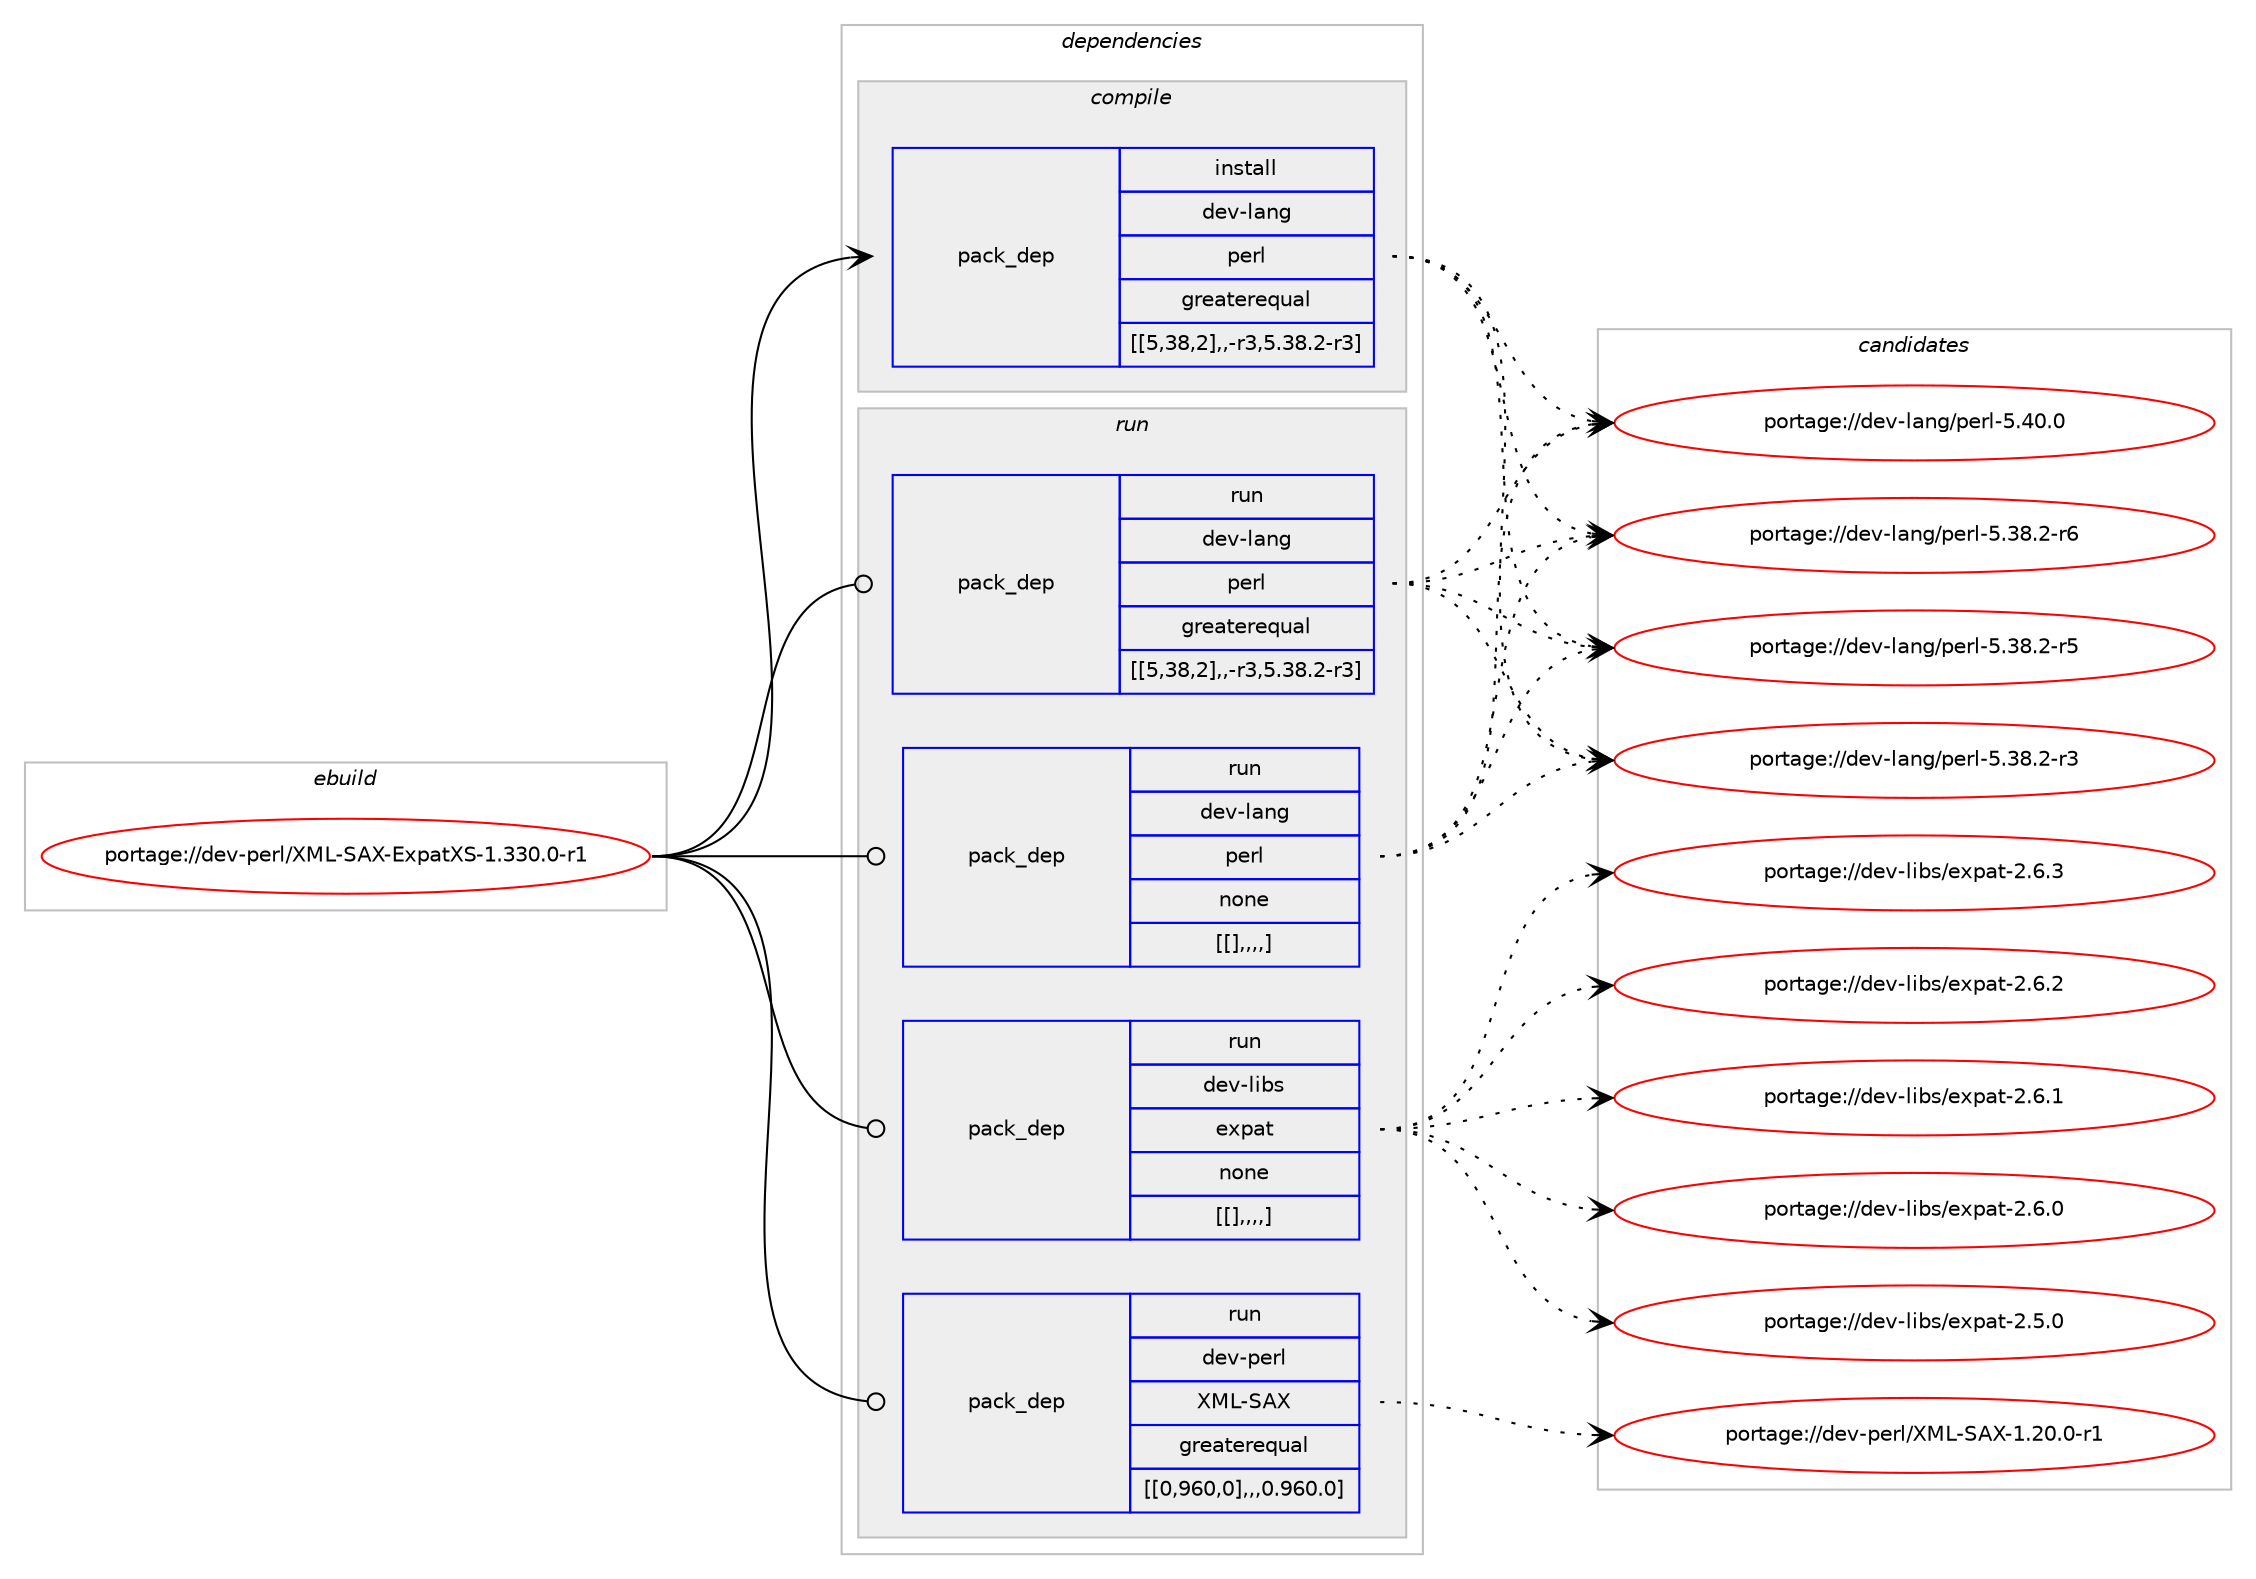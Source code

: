 digraph prolog {

# *************
# Graph options
# *************

newrank=true;
concentrate=true;
compound=true;
graph [rankdir=LR,fontname=Helvetica,fontsize=10,ranksep=1.5];#, ranksep=2.5, nodesep=0.2];
edge  [arrowhead=vee];
node  [fontname=Helvetica,fontsize=10];

# **********
# The ebuild
# **********

subgraph cluster_leftcol {
color=gray;
label=<<i>ebuild</i>>;
id [label="portage://dev-perl/XML-SAX-ExpatXS-1.330.0-r1", color=red, width=4, href="../dev-perl/XML-SAX-ExpatXS-1.330.0-r1.svg"];
}

# ****************
# The dependencies
# ****************

subgraph cluster_midcol {
color=gray;
label=<<i>dependencies</i>>;
subgraph cluster_compile {
fillcolor="#eeeeee";
style=filled;
label=<<i>compile</i>>;
subgraph pack108361 {
dependency140657 [label=<<TABLE BORDER="0" CELLBORDER="1" CELLSPACING="0" CELLPADDING="4" WIDTH="220"><TR><TD ROWSPAN="6" CELLPADDING="30">pack_dep</TD></TR><TR><TD WIDTH="110">install</TD></TR><TR><TD>dev-lang</TD></TR><TR><TD>perl</TD></TR><TR><TD>greaterequal</TD></TR><TR><TD>[[5,38,2],,-r3,5.38.2-r3]</TD></TR></TABLE>>, shape=none, color=blue];
}
id:e -> dependency140657:w [weight=20,style="solid",arrowhead="vee"];
}
subgraph cluster_compileandrun {
fillcolor="#eeeeee";
style=filled;
label=<<i>compile and run</i>>;
}
subgraph cluster_run {
fillcolor="#eeeeee";
style=filled;
label=<<i>run</i>>;
subgraph pack108362 {
dependency140658 [label=<<TABLE BORDER="0" CELLBORDER="1" CELLSPACING="0" CELLPADDING="4" WIDTH="220"><TR><TD ROWSPAN="6" CELLPADDING="30">pack_dep</TD></TR><TR><TD WIDTH="110">run</TD></TR><TR><TD>dev-lang</TD></TR><TR><TD>perl</TD></TR><TR><TD>greaterequal</TD></TR><TR><TD>[[5,38,2],,-r3,5.38.2-r3]</TD></TR></TABLE>>, shape=none, color=blue];
}
id:e -> dependency140658:w [weight=20,style="solid",arrowhead="odot"];
subgraph pack108363 {
dependency140659 [label=<<TABLE BORDER="0" CELLBORDER="1" CELLSPACING="0" CELLPADDING="4" WIDTH="220"><TR><TD ROWSPAN="6" CELLPADDING="30">pack_dep</TD></TR><TR><TD WIDTH="110">run</TD></TR><TR><TD>dev-lang</TD></TR><TR><TD>perl</TD></TR><TR><TD>none</TD></TR><TR><TD>[[],,,,]</TD></TR></TABLE>>, shape=none, color=blue];
}
id:e -> dependency140659:w [weight=20,style="solid",arrowhead="odot"];
subgraph pack108364 {
dependency140660 [label=<<TABLE BORDER="0" CELLBORDER="1" CELLSPACING="0" CELLPADDING="4" WIDTH="220"><TR><TD ROWSPAN="6" CELLPADDING="30">pack_dep</TD></TR><TR><TD WIDTH="110">run</TD></TR><TR><TD>dev-libs</TD></TR><TR><TD>expat</TD></TR><TR><TD>none</TD></TR><TR><TD>[[],,,,]</TD></TR></TABLE>>, shape=none, color=blue];
}
id:e -> dependency140660:w [weight=20,style="solid",arrowhead="odot"];
subgraph pack108365 {
dependency140661 [label=<<TABLE BORDER="0" CELLBORDER="1" CELLSPACING="0" CELLPADDING="4" WIDTH="220"><TR><TD ROWSPAN="6" CELLPADDING="30">pack_dep</TD></TR><TR><TD WIDTH="110">run</TD></TR><TR><TD>dev-perl</TD></TR><TR><TD>XML-SAX</TD></TR><TR><TD>greaterequal</TD></TR><TR><TD>[[0,960,0],,,0.960.0]</TD></TR></TABLE>>, shape=none, color=blue];
}
id:e -> dependency140661:w [weight=20,style="solid",arrowhead="odot"];
}
}

# **************
# The candidates
# **************

subgraph cluster_choices {
rank=same;
color=gray;
label=<<i>candidates</i>>;

subgraph choice108361 {
color=black;
nodesep=1;
choice10010111845108971101034711210111410845534652484648 [label="portage://dev-lang/perl-5.40.0", color=red, width=4,href="../dev-lang/perl-5.40.0.svg"];
choice100101118451089711010347112101114108455346515646504511454 [label="portage://dev-lang/perl-5.38.2-r6", color=red, width=4,href="../dev-lang/perl-5.38.2-r6.svg"];
choice100101118451089711010347112101114108455346515646504511453 [label="portage://dev-lang/perl-5.38.2-r5", color=red, width=4,href="../dev-lang/perl-5.38.2-r5.svg"];
choice100101118451089711010347112101114108455346515646504511451 [label="portage://dev-lang/perl-5.38.2-r3", color=red, width=4,href="../dev-lang/perl-5.38.2-r3.svg"];
dependency140657:e -> choice10010111845108971101034711210111410845534652484648:w [style=dotted,weight="100"];
dependency140657:e -> choice100101118451089711010347112101114108455346515646504511454:w [style=dotted,weight="100"];
dependency140657:e -> choice100101118451089711010347112101114108455346515646504511453:w [style=dotted,weight="100"];
dependency140657:e -> choice100101118451089711010347112101114108455346515646504511451:w [style=dotted,weight="100"];
}
subgraph choice108362 {
color=black;
nodesep=1;
choice10010111845108971101034711210111410845534652484648 [label="portage://dev-lang/perl-5.40.0", color=red, width=4,href="../dev-lang/perl-5.40.0.svg"];
choice100101118451089711010347112101114108455346515646504511454 [label="portage://dev-lang/perl-5.38.2-r6", color=red, width=4,href="../dev-lang/perl-5.38.2-r6.svg"];
choice100101118451089711010347112101114108455346515646504511453 [label="portage://dev-lang/perl-5.38.2-r5", color=red, width=4,href="../dev-lang/perl-5.38.2-r5.svg"];
choice100101118451089711010347112101114108455346515646504511451 [label="portage://dev-lang/perl-5.38.2-r3", color=red, width=4,href="../dev-lang/perl-5.38.2-r3.svg"];
dependency140658:e -> choice10010111845108971101034711210111410845534652484648:w [style=dotted,weight="100"];
dependency140658:e -> choice100101118451089711010347112101114108455346515646504511454:w [style=dotted,weight="100"];
dependency140658:e -> choice100101118451089711010347112101114108455346515646504511453:w [style=dotted,weight="100"];
dependency140658:e -> choice100101118451089711010347112101114108455346515646504511451:w [style=dotted,weight="100"];
}
subgraph choice108363 {
color=black;
nodesep=1;
choice10010111845108971101034711210111410845534652484648 [label="portage://dev-lang/perl-5.40.0", color=red, width=4,href="../dev-lang/perl-5.40.0.svg"];
choice100101118451089711010347112101114108455346515646504511454 [label="portage://dev-lang/perl-5.38.2-r6", color=red, width=4,href="../dev-lang/perl-5.38.2-r6.svg"];
choice100101118451089711010347112101114108455346515646504511453 [label="portage://dev-lang/perl-5.38.2-r5", color=red, width=4,href="../dev-lang/perl-5.38.2-r5.svg"];
choice100101118451089711010347112101114108455346515646504511451 [label="portage://dev-lang/perl-5.38.2-r3", color=red, width=4,href="../dev-lang/perl-5.38.2-r3.svg"];
dependency140659:e -> choice10010111845108971101034711210111410845534652484648:w [style=dotted,weight="100"];
dependency140659:e -> choice100101118451089711010347112101114108455346515646504511454:w [style=dotted,weight="100"];
dependency140659:e -> choice100101118451089711010347112101114108455346515646504511453:w [style=dotted,weight="100"];
dependency140659:e -> choice100101118451089711010347112101114108455346515646504511451:w [style=dotted,weight="100"];
}
subgraph choice108364 {
color=black;
nodesep=1;
choice10010111845108105981154710112011297116455046544651 [label="portage://dev-libs/expat-2.6.3", color=red, width=4,href="../dev-libs/expat-2.6.3.svg"];
choice10010111845108105981154710112011297116455046544650 [label="portage://dev-libs/expat-2.6.2", color=red, width=4,href="../dev-libs/expat-2.6.2.svg"];
choice10010111845108105981154710112011297116455046544649 [label="portage://dev-libs/expat-2.6.1", color=red, width=4,href="../dev-libs/expat-2.6.1.svg"];
choice10010111845108105981154710112011297116455046544648 [label="portage://dev-libs/expat-2.6.0", color=red, width=4,href="../dev-libs/expat-2.6.0.svg"];
choice10010111845108105981154710112011297116455046534648 [label="portage://dev-libs/expat-2.5.0", color=red, width=4,href="../dev-libs/expat-2.5.0.svg"];
dependency140660:e -> choice10010111845108105981154710112011297116455046544651:w [style=dotted,weight="100"];
dependency140660:e -> choice10010111845108105981154710112011297116455046544650:w [style=dotted,weight="100"];
dependency140660:e -> choice10010111845108105981154710112011297116455046544649:w [style=dotted,weight="100"];
dependency140660:e -> choice10010111845108105981154710112011297116455046544648:w [style=dotted,weight="100"];
dependency140660:e -> choice10010111845108105981154710112011297116455046534648:w [style=dotted,weight="100"];
}
subgraph choice108365 {
color=black;
nodesep=1;
choice100101118451121011141084788777645836588454946504846484511449 [label="portage://dev-perl/XML-SAX-1.20.0-r1", color=red, width=4,href="../dev-perl/XML-SAX-1.20.0-r1.svg"];
dependency140661:e -> choice100101118451121011141084788777645836588454946504846484511449:w [style=dotted,weight="100"];
}
}

}

